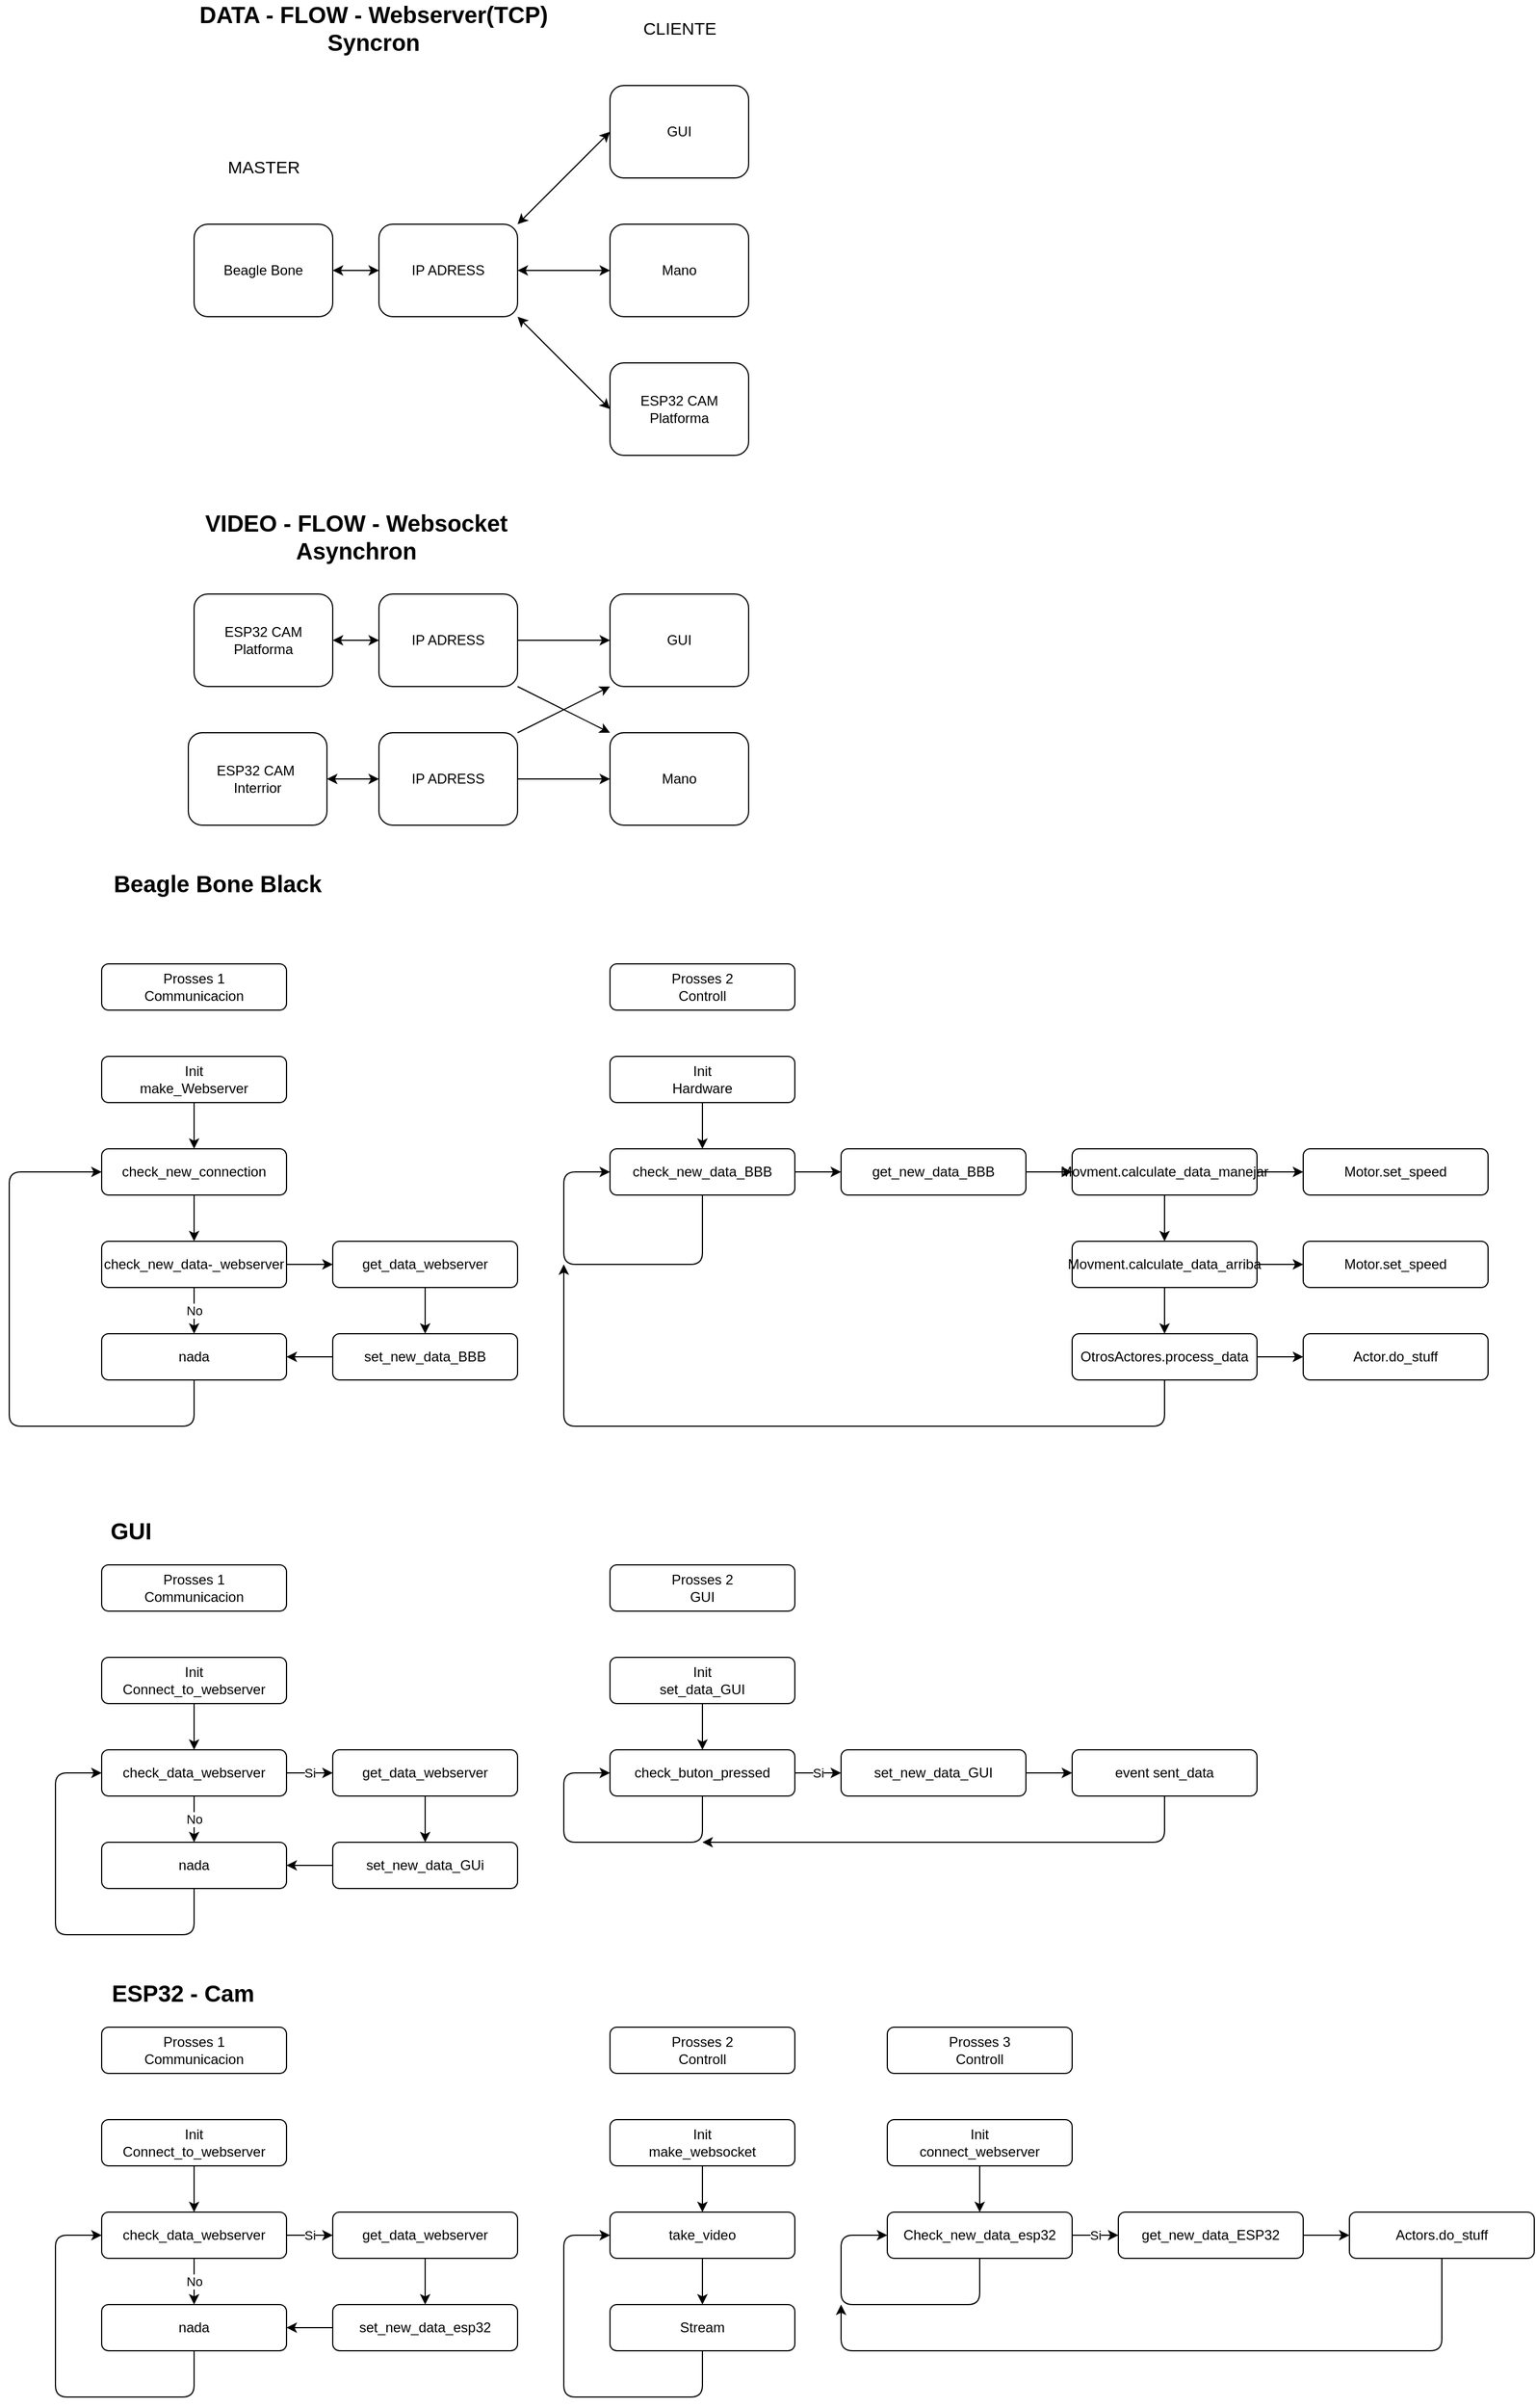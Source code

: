 <mxfile>
    <diagram id="vDkpHy24H6BLEEyWHWST" name="Page-1">
        <mxGraphModel dx="1260" dy="795" grid="1" gridSize="10" guides="1" tooltips="1" connect="1" arrows="1" fold="1" page="1" pageScale="1" pageWidth="850" pageHeight="1100" math="0" shadow="0">
            <root>
                <mxCell id="0"/>
                <mxCell id="1" parent="0"/>
                <mxCell id="81" value="" style="edgeStyle=none;html=1;fontSize=20;startArrow=classic;startFill=1;" parent="1" source="49" target="79" edge="1">
                    <mxGeometry relative="1" as="geometry"/>
                </mxCell>
                <mxCell id="49" value="Beagle Bone" style="rounded=1;whiteSpace=wrap;html=1;" parent="1" vertex="1">
                    <mxGeometry x="240" y="200" width="120" height="80" as="geometry"/>
                </mxCell>
                <mxCell id="51" value="ESP32 CAM Platforma" style="rounded=1;whiteSpace=wrap;html=1;" parent="1" vertex="1">
                    <mxGeometry x="600" y="320" width="120" height="80" as="geometry"/>
                </mxCell>
                <mxCell id="53" value="GUI" style="rounded=1;whiteSpace=wrap;html=1;" parent="1" vertex="1">
                    <mxGeometry x="600" y="80" width="120" height="80" as="geometry"/>
                </mxCell>
                <mxCell id="55" value="Mano&lt;br&gt;" style="rounded=1;whiteSpace=wrap;html=1;" parent="1" vertex="1">
                    <mxGeometry x="600" y="200" width="120" height="80" as="geometry"/>
                </mxCell>
                <mxCell id="59" value="&lt;font style=&quot;font-size: 15px&quot;&gt;MASTER&lt;/font&gt;" style="text;html=1;align=center;verticalAlign=middle;resizable=0;points=[];autosize=1;strokeColor=none;fillColor=none;" parent="1" vertex="1">
                    <mxGeometry x="260" y="140" width="80" height="20" as="geometry"/>
                </mxCell>
                <mxCell id="60" value="&lt;font style=&quot;font-size: 15px&quot;&gt;CLIENTE&lt;/font&gt;" style="text;html=1;align=center;verticalAlign=middle;resizable=0;points=[];autosize=1;strokeColor=none;fillColor=none;" parent="1" vertex="1">
                    <mxGeometry x="620" y="20" width="80" height="20" as="geometry"/>
                </mxCell>
                <mxCell id="61" value="&lt;font style=&quot;font-size: 20px&quot;&gt;&lt;b&gt;DATA - FLOW - Webserver(TCP)&lt;br&gt;Syncron&lt;br&gt;&lt;/b&gt;&lt;/font&gt;" style="text;html=1;align=center;verticalAlign=middle;resizable=0;points=[];autosize=1;strokeColor=none;fillColor=none;" parent="1" vertex="1">
                    <mxGeometry x="235" y="10" width="320" height="40" as="geometry"/>
                </mxCell>
                <mxCell id="62" value="" style="endArrow=classic;startArrow=classic;html=1;fontSize=15;entryX=1;entryY=1;entryDx=0;entryDy=0;exitX=0;exitY=0.5;exitDx=0;exitDy=0;" parent="1" source="51" target="79" edge="1">
                    <mxGeometry width="50" height="50" relative="1" as="geometry">
                        <mxPoint x="380" y="420" as="sourcePoint"/>
                        <mxPoint x="430" y="370" as="targetPoint"/>
                    </mxGeometry>
                </mxCell>
                <mxCell id="68" value="GUI" style="rounded=1;whiteSpace=wrap;html=1;" parent="1" vertex="1">
                    <mxGeometry x="600" y="520" width="120" height="80" as="geometry"/>
                </mxCell>
                <mxCell id="69" value="Mano&lt;br&gt;" style="rounded=1;whiteSpace=wrap;html=1;" parent="1" vertex="1">
                    <mxGeometry x="600" y="640" width="120" height="80" as="geometry"/>
                </mxCell>
                <mxCell id="72" value="&lt;font style=&quot;font-size: 20px&quot;&gt;&lt;b&gt;VIDEO - FLOW - Websocket&lt;br&gt;Asynchron&lt;br&gt;&lt;/b&gt;&lt;/font&gt;" style="text;html=1;align=center;verticalAlign=middle;resizable=0;points=[];autosize=1;strokeColor=none;fillColor=none;" parent="1" vertex="1">
                    <mxGeometry x="240" y="450" width="280" height="40" as="geometry"/>
                </mxCell>
                <mxCell id="76" value="ESP32 CAM Platforma" style="rounded=1;whiteSpace=wrap;html=1;" parent="1" vertex="1">
                    <mxGeometry x="240" y="520" width="120" height="80" as="geometry"/>
                </mxCell>
                <mxCell id="77" value="ESP32 CAM&amp;nbsp;&lt;br&gt;Interrior" style="rounded=1;whiteSpace=wrap;html=1;" parent="1" vertex="1">
                    <mxGeometry x="235" y="640" width="120" height="80" as="geometry"/>
                </mxCell>
                <mxCell id="78" value="" style="endArrow=classic;startArrow=classic;html=1;fontSize=20;exitX=1;exitY=0.5;exitDx=0;exitDy=0;" parent="1" source="76" edge="1">
                    <mxGeometry width="50" height="50" relative="1" as="geometry">
                        <mxPoint x="410" y="800" as="sourcePoint"/>
                        <mxPoint x="400" y="560" as="targetPoint"/>
                    </mxGeometry>
                </mxCell>
                <mxCell id="79" value="IP ADRESS" style="rounded=1;whiteSpace=wrap;html=1;" parent="1" vertex="1">
                    <mxGeometry x="400" y="200" width="120" height="80" as="geometry"/>
                </mxCell>
                <mxCell id="82" value="" style="endArrow=classic;startArrow=classic;html=1;fontSize=20;entryX=0;entryY=0.5;entryDx=0;entryDy=0;exitX=1;exitY=0.5;exitDx=0;exitDy=0;" parent="1" source="79" target="55" edge="1">
                    <mxGeometry width="50" height="50" relative="1" as="geometry">
                        <mxPoint x="390" y="420" as="sourcePoint"/>
                        <mxPoint x="440" y="370" as="targetPoint"/>
                    </mxGeometry>
                </mxCell>
                <mxCell id="83" value="" style="endArrow=classic;startArrow=classic;html=1;fontSize=20;entryX=0;entryY=0.5;entryDx=0;entryDy=0;exitX=1;exitY=0;exitDx=0;exitDy=0;" parent="1" source="79" target="53" edge="1">
                    <mxGeometry width="50" height="50" relative="1" as="geometry">
                        <mxPoint x="530" y="250" as="sourcePoint"/>
                        <mxPoint x="610" y="250" as="targetPoint"/>
                    </mxGeometry>
                </mxCell>
                <mxCell id="85" value="IP ADRESS" style="rounded=1;whiteSpace=wrap;html=1;" parent="1" vertex="1">
                    <mxGeometry x="400" y="520" width="120" height="80" as="geometry"/>
                </mxCell>
                <mxCell id="87" value="IP ADRESS" style="rounded=1;whiteSpace=wrap;html=1;" parent="1" vertex="1">
                    <mxGeometry x="400" y="640" width="120" height="80" as="geometry"/>
                </mxCell>
                <mxCell id="88" value="" style="endArrow=classic;startArrow=classic;html=1;fontSize=20;exitX=1;exitY=0.5;exitDx=0;exitDy=0;entryX=0;entryY=0.5;entryDx=0;entryDy=0;" parent="1" source="77" target="87" edge="1">
                    <mxGeometry width="50" height="50" relative="1" as="geometry">
                        <mxPoint x="370" y="570" as="sourcePoint"/>
                        <mxPoint x="410" y="570" as="targetPoint"/>
                    </mxGeometry>
                </mxCell>
                <mxCell id="92" value="" style="endArrow=classic;html=1;fontSize=20;entryX=0;entryY=0.5;entryDx=0;entryDy=0;exitX=1;exitY=0.5;exitDx=0;exitDy=0;" parent="1" source="85" target="68" edge="1">
                    <mxGeometry width="50" height="50" relative="1" as="geometry">
                        <mxPoint x="500" y="440" as="sourcePoint"/>
                        <mxPoint x="550" y="390" as="targetPoint"/>
                    </mxGeometry>
                </mxCell>
                <mxCell id="93" value="" style="endArrow=classic;html=1;fontSize=20;entryX=0;entryY=0;entryDx=0;entryDy=0;exitX=1;exitY=1;exitDx=0;exitDy=0;" parent="1" source="85" target="69" edge="1">
                    <mxGeometry width="50" height="50" relative="1" as="geometry">
                        <mxPoint x="530" y="570" as="sourcePoint"/>
                        <mxPoint x="610" y="570" as="targetPoint"/>
                    </mxGeometry>
                </mxCell>
                <mxCell id="94" value="" style="endArrow=classic;html=1;fontSize=20;entryX=0;entryY=1;entryDx=0;entryDy=0;exitX=1;exitY=0;exitDx=0;exitDy=0;" parent="1" source="87" target="68" edge="1">
                    <mxGeometry width="50" height="50" relative="1" as="geometry">
                        <mxPoint x="530" y="610" as="sourcePoint"/>
                        <mxPoint x="610" y="650" as="targetPoint"/>
                    </mxGeometry>
                </mxCell>
                <mxCell id="95" value="" style="endArrow=classic;html=1;fontSize=20;entryX=0;entryY=0.5;entryDx=0;entryDy=0;exitX=1;exitY=0.5;exitDx=0;exitDy=0;" parent="1" source="87" target="69" edge="1">
                    <mxGeometry width="50" height="50" relative="1" as="geometry">
                        <mxPoint x="530" y="650" as="sourcePoint"/>
                        <mxPoint x="610" y="610" as="targetPoint"/>
                    </mxGeometry>
                </mxCell>
                <mxCell id="96" value="Prosses 1&lt;br&gt;Communicacion" style="rounded=1;whiteSpace=wrap;html=1;" vertex="1" parent="1">
                    <mxGeometry x="160" y="840" width="160" height="40" as="geometry"/>
                </mxCell>
                <mxCell id="97" value="Prosses 2&lt;br&gt;Controll" style="rounded=1;whiteSpace=wrap;html=1;" vertex="1" parent="1">
                    <mxGeometry x="600" y="840" width="160" height="40" as="geometry"/>
                </mxCell>
                <mxCell id="107" value="" style="edgeStyle=none;html=1;" edge="1" parent="1" source="99" target="105">
                    <mxGeometry relative="1" as="geometry"/>
                </mxCell>
                <mxCell id="99" value="Init&lt;br&gt;make_Webserver" style="rounded=1;whiteSpace=wrap;html=1;" vertex="1" parent="1">
                    <mxGeometry x="160" y="920" width="160" height="40" as="geometry"/>
                </mxCell>
                <mxCell id="111" value="No" style="edgeStyle=none;html=1;" edge="1" parent="1" source="100" target="110">
                    <mxGeometry relative="1" as="geometry"/>
                </mxCell>
                <mxCell id="159" value="" style="edgeStyle=none;html=1;" edge="1" parent="1" source="100" target="158">
                    <mxGeometry relative="1" as="geometry"/>
                </mxCell>
                <mxCell id="100" value="check_new_data-_webserver" style="rounded=1;whiteSpace=wrap;html=1;" vertex="1" parent="1">
                    <mxGeometry x="160" y="1080" width="160" height="40" as="geometry"/>
                </mxCell>
                <mxCell id="157" value="" style="edgeStyle=none;html=1;" edge="1" parent="1" source="102" target="110">
                    <mxGeometry relative="1" as="geometry"/>
                </mxCell>
                <mxCell id="102" value="set_new_data_BBB" style="rounded=1;whiteSpace=wrap;html=1;" vertex="1" parent="1">
                    <mxGeometry x="360" y="1160" width="160" height="40" as="geometry"/>
                </mxCell>
                <mxCell id="104" value="&lt;font style=&quot;font-size: 20px&quot;&gt;&lt;b&gt;Beagle Bone Black&lt;br&gt;&lt;/b&gt;&lt;/font&gt;" style="text;html=1;align=center;verticalAlign=middle;resizable=0;points=[];autosize=1;strokeColor=none;fillColor=none;" vertex="1" parent="1">
                    <mxGeometry x="160" y="760" width="200" height="20" as="geometry"/>
                </mxCell>
                <mxCell id="108" value="" style="edgeStyle=none;html=1;" edge="1" parent="1" source="105" target="100">
                    <mxGeometry relative="1" as="geometry"/>
                </mxCell>
                <mxCell id="105" value="check_new_connection" style="rounded=1;whiteSpace=wrap;html=1;" vertex="1" parent="1">
                    <mxGeometry x="160" y="1000" width="160" height="40" as="geometry"/>
                </mxCell>
                <mxCell id="110" value="nada" style="rounded=1;whiteSpace=wrap;html=1;" vertex="1" parent="1">
                    <mxGeometry x="160" y="1160" width="160" height="40" as="geometry"/>
                </mxCell>
                <mxCell id="113" value="" style="endArrow=classic;html=1;exitX=0.5;exitY=1;exitDx=0;exitDy=0;entryX=0;entryY=0.5;entryDx=0;entryDy=0;" edge="1" parent="1" source="110" target="105">
                    <mxGeometry width="50" height="50" relative="1" as="geometry">
                        <mxPoint x="180" y="1410" as="sourcePoint"/>
                        <mxPoint x="80" y="1040" as="targetPoint"/>
                        <Array as="points">
                            <mxPoint x="240" y="1240"/>
                            <mxPoint x="80" y="1240"/>
                            <mxPoint x="80" y="1020"/>
                        </Array>
                    </mxGeometry>
                </mxCell>
                <mxCell id="116" value="" style="edgeStyle=none;html=1;" edge="1" parent="1" source="114" target="115">
                    <mxGeometry relative="1" as="geometry"/>
                </mxCell>
                <mxCell id="114" value="Init&lt;br&gt;Hardware" style="rounded=1;whiteSpace=wrap;html=1;" vertex="1" parent="1">
                    <mxGeometry x="600" y="920" width="160" height="40" as="geometry"/>
                </mxCell>
                <mxCell id="131" value="" style="edgeStyle=none;html=1;" edge="1" parent="1" source="115" target="130">
                    <mxGeometry relative="1" as="geometry"/>
                </mxCell>
                <mxCell id="115" value="check_new_data_BBB" style="rounded=1;whiteSpace=wrap;html=1;" vertex="1" parent="1">
                    <mxGeometry x="600" y="1000" width="160" height="40" as="geometry"/>
                </mxCell>
                <mxCell id="120" value="" style="edgeStyle=none;html=1;" edge="1" parent="1" source="117" target="119">
                    <mxGeometry relative="1" as="geometry"/>
                </mxCell>
                <mxCell id="122" value="" style="edgeStyle=none;html=1;" edge="1" parent="1" source="117" target="121">
                    <mxGeometry relative="1" as="geometry"/>
                </mxCell>
                <mxCell id="117" value="Movment.calculate_data_manejar" style="rounded=1;whiteSpace=wrap;html=1;" vertex="1" parent="1">
                    <mxGeometry x="1000" y="1000" width="160" height="40" as="geometry"/>
                </mxCell>
                <mxCell id="119" value="Motor.set_speed" style="rounded=1;whiteSpace=wrap;html=1;" vertex="1" parent="1">
                    <mxGeometry x="1200" y="1000" width="160" height="40" as="geometry"/>
                </mxCell>
                <mxCell id="124" value="" style="edgeStyle=none;html=1;" edge="1" parent="1" source="121" target="123">
                    <mxGeometry relative="1" as="geometry"/>
                </mxCell>
                <mxCell id="126" value="" style="edgeStyle=none;html=1;" edge="1" parent="1" source="121" target="125">
                    <mxGeometry relative="1" as="geometry"/>
                </mxCell>
                <mxCell id="121" value="Movment.calculate_data_arriba" style="rounded=1;whiteSpace=wrap;html=1;" vertex="1" parent="1">
                    <mxGeometry x="1000" y="1080" width="160" height="40" as="geometry"/>
                </mxCell>
                <mxCell id="123" value="Motor.set_speed" style="rounded=1;whiteSpace=wrap;html=1;" vertex="1" parent="1">
                    <mxGeometry x="1200" y="1080" width="160" height="40" as="geometry"/>
                </mxCell>
                <mxCell id="128" value="" style="edgeStyle=none;html=1;" edge="1" parent="1" source="125" target="127">
                    <mxGeometry relative="1" as="geometry"/>
                </mxCell>
                <mxCell id="125" value="OtrosActores.process_data" style="rounded=1;whiteSpace=wrap;html=1;" vertex="1" parent="1">
                    <mxGeometry x="1000" y="1160" width="160" height="40" as="geometry"/>
                </mxCell>
                <mxCell id="127" value="Actor.do_stuff" style="rounded=1;whiteSpace=wrap;html=1;" vertex="1" parent="1">
                    <mxGeometry x="1200" y="1160" width="160" height="40" as="geometry"/>
                </mxCell>
                <mxCell id="129" value="" style="endArrow=classic;html=1;exitX=0.5;exitY=1;exitDx=0;exitDy=0;entryX=0;entryY=0.5;entryDx=0;entryDy=0;" edge="1" parent="1" source="115" target="115">
                    <mxGeometry width="50" height="50" relative="1" as="geometry">
                        <mxPoint x="680" y="1390" as="sourcePoint"/>
                        <mxPoint x="560" y="940" as="targetPoint"/>
                        <Array as="points">
                            <mxPoint x="680" y="1100"/>
                            <mxPoint x="560" y="1100"/>
                            <mxPoint x="560" y="1020"/>
                        </Array>
                    </mxGeometry>
                </mxCell>
                <mxCell id="132" value="" style="edgeStyle=none;html=1;" edge="1" parent="1" source="130" target="117">
                    <mxGeometry relative="1" as="geometry"/>
                </mxCell>
                <mxCell id="130" value="get_new_data_BBB" style="rounded=1;whiteSpace=wrap;html=1;" vertex="1" parent="1">
                    <mxGeometry x="800" y="1000" width="160" height="40" as="geometry"/>
                </mxCell>
                <mxCell id="133" value="&lt;font style=&quot;font-size: 20px&quot;&gt;&lt;b&gt;GUI&lt;br&gt;&lt;/b&gt;&lt;/font&gt;" style="text;html=1;align=center;verticalAlign=middle;resizable=0;points=[];autosize=1;strokeColor=none;fillColor=none;" vertex="1" parent="1">
                    <mxGeometry x="160" y="1320" width="50" height="20" as="geometry"/>
                </mxCell>
                <mxCell id="134" value="Prosses 1&lt;br&gt;Communicacion" style="rounded=1;whiteSpace=wrap;html=1;" vertex="1" parent="1">
                    <mxGeometry x="160" y="1360" width="160" height="40" as="geometry"/>
                </mxCell>
                <mxCell id="135" value="Prosses 2&lt;br&gt;GUI" style="rounded=1;whiteSpace=wrap;html=1;" vertex="1" parent="1">
                    <mxGeometry x="600" y="1360" width="160" height="40" as="geometry"/>
                </mxCell>
                <mxCell id="154" value="" style="edgeStyle=none;html=1;" edge="1" parent="1" source="138" target="139">
                    <mxGeometry relative="1" as="geometry"/>
                </mxCell>
                <mxCell id="138" value="Init&lt;br&gt;Connect_to_webserver" style="rounded=1;whiteSpace=wrap;html=1;" vertex="1" parent="1">
                    <mxGeometry x="160" y="1440" width="160" height="40" as="geometry"/>
                </mxCell>
                <mxCell id="152" value="Si" style="edgeStyle=none;html=1;" edge="1" parent="1" source="139" target="151">
                    <mxGeometry relative="1" as="geometry"/>
                </mxCell>
                <mxCell id="189" value="No" style="edgeStyle=none;html=1;" edge="1" parent="1" source="139" target="161">
                    <mxGeometry relative="1" as="geometry"/>
                </mxCell>
                <mxCell id="139" value="check_data_webserver" style="rounded=1;whiteSpace=wrap;html=1;" vertex="1" parent="1">
                    <mxGeometry x="160" y="1520" width="160" height="40" as="geometry"/>
                </mxCell>
                <mxCell id="141" value="Init&lt;br&gt;set_data_GUI" style="rounded=1;whiteSpace=wrap;html=1;" vertex="1" parent="1">
                    <mxGeometry x="600" y="1440" width="160" height="40" as="geometry"/>
                </mxCell>
                <mxCell id="145" value="" style="edgeStyle=none;html=1;" edge="1" parent="1" target="144">
                    <mxGeometry relative="1" as="geometry">
                        <mxPoint x="680" y="1480" as="sourcePoint"/>
                    </mxGeometry>
                </mxCell>
                <mxCell id="147" value="Si" style="edgeStyle=none;html=1;" edge="1" parent="1" source="144">
                    <mxGeometry relative="1" as="geometry">
                        <mxPoint x="800" y="1540" as="targetPoint"/>
                    </mxGeometry>
                </mxCell>
                <mxCell id="144" value="check_buton_pressed" style="rounded=1;whiteSpace=wrap;html=1;" vertex="1" parent="1">
                    <mxGeometry x="600" y="1520" width="160" height="40" as="geometry"/>
                </mxCell>
                <mxCell id="146" value="event sent_data" style="rounded=1;whiteSpace=wrap;html=1;" vertex="1" parent="1">
                    <mxGeometry x="1000" y="1520" width="160" height="40" as="geometry"/>
                </mxCell>
                <mxCell id="165" value="" style="edgeStyle=none;html=1;" edge="1" parent="1" source="151" target="162">
                    <mxGeometry relative="1" as="geometry"/>
                </mxCell>
                <mxCell id="151" value="get_data_webserver" style="rounded=1;whiteSpace=wrap;html=1;" vertex="1" parent="1">
                    <mxGeometry x="360" y="1520" width="160" height="40" as="geometry"/>
                </mxCell>
                <mxCell id="156" value="" style="edgeStyle=none;html=1;" edge="1" parent="1" source="155" target="146">
                    <mxGeometry relative="1" as="geometry"/>
                </mxCell>
                <mxCell id="155" value="set_new_data_GUI" style="rounded=1;whiteSpace=wrap;html=1;" vertex="1" parent="1">
                    <mxGeometry x="800" y="1520" width="160" height="40" as="geometry"/>
                </mxCell>
                <mxCell id="160" value="" style="edgeStyle=none;html=1;" edge="1" parent="1" source="158" target="102">
                    <mxGeometry relative="1" as="geometry"/>
                </mxCell>
                <mxCell id="158" value="get_data_webserver" style="rounded=1;whiteSpace=wrap;html=1;" vertex="1" parent="1">
                    <mxGeometry x="360" y="1080" width="160" height="40" as="geometry"/>
                </mxCell>
                <mxCell id="161" value="nada" style="rounded=1;whiteSpace=wrap;html=1;" vertex="1" parent="1">
                    <mxGeometry x="160" y="1600" width="160" height="40" as="geometry"/>
                </mxCell>
                <mxCell id="163" value="" style="edgeStyle=none;html=1;" edge="1" parent="1" source="162" target="161">
                    <mxGeometry relative="1" as="geometry"/>
                </mxCell>
                <mxCell id="162" value="set_new_data_GUi" style="rounded=1;whiteSpace=wrap;html=1;" vertex="1" parent="1">
                    <mxGeometry x="360" y="1600" width="160" height="40" as="geometry"/>
                </mxCell>
                <mxCell id="164" value="" style="endArrow=classic;html=1;exitX=0.5;exitY=1;exitDx=0;exitDy=0;entryX=0;entryY=0.5;entryDx=0;entryDy=0;" edge="1" parent="1" source="161" target="139">
                    <mxGeometry width="50" height="50" relative="1" as="geometry">
                        <mxPoint x="130" y="1740" as="sourcePoint"/>
                        <mxPoint x="120" y="1520" as="targetPoint"/>
                        <Array as="points">
                            <mxPoint x="240" y="1680"/>
                            <mxPoint x="120" y="1680"/>
                            <mxPoint x="120" y="1540"/>
                        </Array>
                    </mxGeometry>
                </mxCell>
                <mxCell id="166" value="" style="endArrow=classic;html=1;exitX=0.5;exitY=1;exitDx=0;exitDy=0;entryX=0;entryY=0.5;entryDx=0;entryDy=0;" edge="1" parent="1" target="144">
                    <mxGeometry width="50" height="50" relative="1" as="geometry">
                        <mxPoint x="680" y="1560" as="sourcePoint"/>
                        <mxPoint x="600" y="1460" as="targetPoint"/>
                        <Array as="points">
                            <mxPoint x="680" y="1600"/>
                            <mxPoint x="560" y="1600"/>
                            <mxPoint x="560" y="1540"/>
                        </Array>
                    </mxGeometry>
                </mxCell>
                <mxCell id="167" value="&lt;font style=&quot;font-size: 20px&quot;&gt;&lt;b&gt;ESP32 - Cam&lt;br&gt;&lt;/b&gt;&lt;/font&gt;" style="text;html=1;align=center;verticalAlign=middle;resizable=0;points=[];autosize=1;strokeColor=none;fillColor=none;" vertex="1" parent="1">
                    <mxGeometry x="160" y="1720" width="140" height="20" as="geometry"/>
                </mxCell>
                <mxCell id="168" value="Prosses 1&lt;br&gt;Communicacion" style="rounded=1;whiteSpace=wrap;html=1;" vertex="1" parent="1">
                    <mxGeometry x="160" y="1760" width="160" height="40" as="geometry"/>
                </mxCell>
                <mxCell id="169" value="Prosses 3&lt;br&gt;Controll" style="rounded=1;whiteSpace=wrap;html=1;" vertex="1" parent="1">
                    <mxGeometry x="840" y="1760" width="160" height="40" as="geometry"/>
                </mxCell>
                <mxCell id="170" value="" style="edgeStyle=none;html=1;" edge="1" parent="1" source="171" target="173">
                    <mxGeometry relative="1" as="geometry"/>
                </mxCell>
                <mxCell id="171" value="Init&lt;br&gt;make_websocket" style="rounded=1;whiteSpace=wrap;html=1;" vertex="1" parent="1">
                    <mxGeometry x="600" y="1840" width="160" height="40" as="geometry"/>
                </mxCell>
                <mxCell id="190" value="" style="edgeStyle=none;html=1;" edge="1" parent="1" source="173" target="183">
                    <mxGeometry relative="1" as="geometry"/>
                </mxCell>
                <mxCell id="173" value="take_video" style="rounded=1;whiteSpace=wrap;html=1;" vertex="1" parent="1">
                    <mxGeometry x="600" y="1920" width="160" height="40" as="geometry"/>
                </mxCell>
                <mxCell id="174" value="Init&lt;br&gt;connect_webserver" style="rounded=1;whiteSpace=wrap;html=1;" vertex="1" parent="1">
                    <mxGeometry x="840" y="1840" width="160" height="40" as="geometry"/>
                </mxCell>
                <mxCell id="175" value="" style="edgeStyle=none;html=1;" edge="1" parent="1" target="177">
                    <mxGeometry relative="1" as="geometry">
                        <mxPoint x="920" y="1880" as="sourcePoint"/>
                    </mxGeometry>
                </mxCell>
                <mxCell id="176" value="Si" style="edgeStyle=none;html=1;" edge="1" parent="1" source="177">
                    <mxGeometry relative="1" as="geometry">
                        <mxPoint x="1040" y="1940" as="targetPoint"/>
                    </mxGeometry>
                </mxCell>
                <mxCell id="177" value="Check_new_data_esp32" style="rounded=1;whiteSpace=wrap;html=1;" vertex="1" parent="1">
                    <mxGeometry x="840" y="1920" width="160" height="40" as="geometry"/>
                </mxCell>
                <mxCell id="178" value="Actors.do_stuff" style="rounded=1;whiteSpace=wrap;html=1;" vertex="1" parent="1">
                    <mxGeometry x="1240" y="1920" width="160" height="40" as="geometry"/>
                </mxCell>
                <mxCell id="181" value="" style="edgeStyle=none;html=1;" edge="1" parent="1" source="182">
                    <mxGeometry relative="1" as="geometry">
                        <mxPoint x="1240" y="1940" as="targetPoint"/>
                    </mxGeometry>
                </mxCell>
                <mxCell id="182" value="get_new_data_ESP32" style="rounded=1;whiteSpace=wrap;html=1;" vertex="1" parent="1">
                    <mxGeometry x="1040" y="1920" width="160" height="40" as="geometry"/>
                </mxCell>
                <mxCell id="183" value="Stream" style="rounded=1;whiteSpace=wrap;html=1;" vertex="1" parent="1">
                    <mxGeometry x="600" y="2000" width="160" height="40" as="geometry"/>
                </mxCell>
                <mxCell id="186" value="" style="endArrow=classic;html=1;exitX=0.5;exitY=1;exitDx=0;exitDy=0;entryX=0;entryY=0.5;entryDx=0;entryDy=0;" edge="1" parent="1" source="183" target="173">
                    <mxGeometry width="50" height="50" relative="1" as="geometry">
                        <mxPoint x="570" y="2140" as="sourcePoint"/>
                        <mxPoint x="560" y="1920" as="targetPoint"/>
                        <Array as="points">
                            <mxPoint x="680" y="2080"/>
                            <mxPoint x="560" y="2080"/>
                            <mxPoint x="560" y="1940"/>
                        </Array>
                    </mxGeometry>
                </mxCell>
                <mxCell id="187" value="" style="endArrow=classic;html=1;exitX=0.5;exitY=1;exitDx=0;exitDy=0;entryX=0;entryY=0.5;entryDx=0;entryDy=0;" edge="1" parent="1" target="177">
                    <mxGeometry width="50" height="50" relative="1" as="geometry">
                        <mxPoint x="920" y="1960" as="sourcePoint"/>
                        <mxPoint x="840" y="1860" as="targetPoint"/>
                        <Array as="points">
                            <mxPoint x="920" y="2000"/>
                            <mxPoint x="800" y="2000"/>
                            <mxPoint x="800" y="1940"/>
                        </Array>
                    </mxGeometry>
                </mxCell>
                <mxCell id="212" value="Prosses 2&lt;br&gt;Controll" style="rounded=1;whiteSpace=wrap;html=1;" vertex="1" parent="1">
                    <mxGeometry x="600" y="1760" width="160" height="40" as="geometry"/>
                </mxCell>
                <mxCell id="213" value="" style="edgeStyle=none;html=1;" edge="1" parent="1" source="214" target="217">
                    <mxGeometry relative="1" as="geometry"/>
                </mxCell>
                <mxCell id="214" value="Init&lt;br&gt;Connect_to_webserver" style="rounded=1;whiteSpace=wrap;html=1;" vertex="1" parent="1">
                    <mxGeometry x="160" y="1840" width="160" height="40" as="geometry"/>
                </mxCell>
                <mxCell id="215" value="Si" style="edgeStyle=none;html=1;" edge="1" parent="1" source="217" target="219">
                    <mxGeometry relative="1" as="geometry"/>
                </mxCell>
                <mxCell id="216" value="No" style="edgeStyle=none;html=1;" edge="1" parent="1" source="217" target="220">
                    <mxGeometry relative="1" as="geometry"/>
                </mxCell>
                <mxCell id="217" value="check_data_webserver" style="rounded=1;whiteSpace=wrap;html=1;" vertex="1" parent="1">
                    <mxGeometry x="160" y="1920" width="160" height="40" as="geometry"/>
                </mxCell>
                <mxCell id="218" value="" style="edgeStyle=none;html=1;" edge="1" parent="1" source="219" target="222">
                    <mxGeometry relative="1" as="geometry"/>
                </mxCell>
                <mxCell id="219" value="get_data_webserver" style="rounded=1;whiteSpace=wrap;html=1;" vertex="1" parent="1">
                    <mxGeometry x="360" y="1920" width="160" height="40" as="geometry"/>
                </mxCell>
                <mxCell id="220" value="nada" style="rounded=1;whiteSpace=wrap;html=1;" vertex="1" parent="1">
                    <mxGeometry x="160" y="2000" width="160" height="40" as="geometry"/>
                </mxCell>
                <mxCell id="221" value="" style="edgeStyle=none;html=1;" edge="1" parent="1" source="222" target="220">
                    <mxGeometry relative="1" as="geometry"/>
                </mxCell>
                <mxCell id="222" value="set_new_data_esp32" style="rounded=1;whiteSpace=wrap;html=1;" vertex="1" parent="1">
                    <mxGeometry x="360" y="2000" width="160" height="40" as="geometry"/>
                </mxCell>
                <mxCell id="223" value="" style="endArrow=classic;html=1;exitX=0.5;exitY=1;exitDx=0;exitDy=0;entryX=0;entryY=0.5;entryDx=0;entryDy=0;" edge="1" parent="1" source="220" target="217">
                    <mxGeometry width="50" height="50" relative="1" as="geometry">
                        <mxPoint x="130" y="2140" as="sourcePoint"/>
                        <mxPoint x="120" y="1920" as="targetPoint"/>
                        <Array as="points">
                            <mxPoint x="240" y="2080"/>
                            <mxPoint x="120" y="2080"/>
                            <mxPoint x="120" y="1940"/>
                        </Array>
                    </mxGeometry>
                </mxCell>
                <mxCell id="225" value="" style="endArrow=classic;html=1;exitX=0.5;exitY=1;exitDx=0;exitDy=0;" edge="1" parent="1" source="125">
                    <mxGeometry width="50" height="50" relative="1" as="geometry">
                        <mxPoint x="1080" y="1240" as="sourcePoint"/>
                        <mxPoint x="560" y="1100" as="targetPoint"/>
                        <Array as="points">
                            <mxPoint x="1080" y="1240"/>
                            <mxPoint x="870" y="1240"/>
                            <mxPoint x="560" y="1240"/>
                        </Array>
                    </mxGeometry>
                </mxCell>
                <mxCell id="226" value="" style="endArrow=classic;html=1;exitX=0.5;exitY=1;exitDx=0;exitDy=0;" edge="1" parent="1" source="178">
                    <mxGeometry width="50" height="50" relative="1" as="geometry">
                        <mxPoint x="1050" y="2100" as="sourcePoint"/>
                        <mxPoint x="800" y="2000" as="targetPoint"/>
                        <Array as="points">
                            <mxPoint x="1320" y="2040"/>
                            <mxPoint x="800" y="2040"/>
                        </Array>
                    </mxGeometry>
                </mxCell>
                <mxCell id="228" value="" style="endArrow=classic;html=1;exitX=0.5;exitY=1;exitDx=0;exitDy=0;" edge="1" parent="1" source="146">
                    <mxGeometry width="50" height="50" relative="1" as="geometry">
                        <mxPoint x="1050" y="1680" as="sourcePoint"/>
                        <mxPoint x="680" y="1600" as="targetPoint"/>
                        <Array as="points">
                            <mxPoint x="1080" y="1600"/>
                        </Array>
                    </mxGeometry>
                </mxCell>
            </root>
        </mxGraphModel>
    </diagram>
</mxfile>